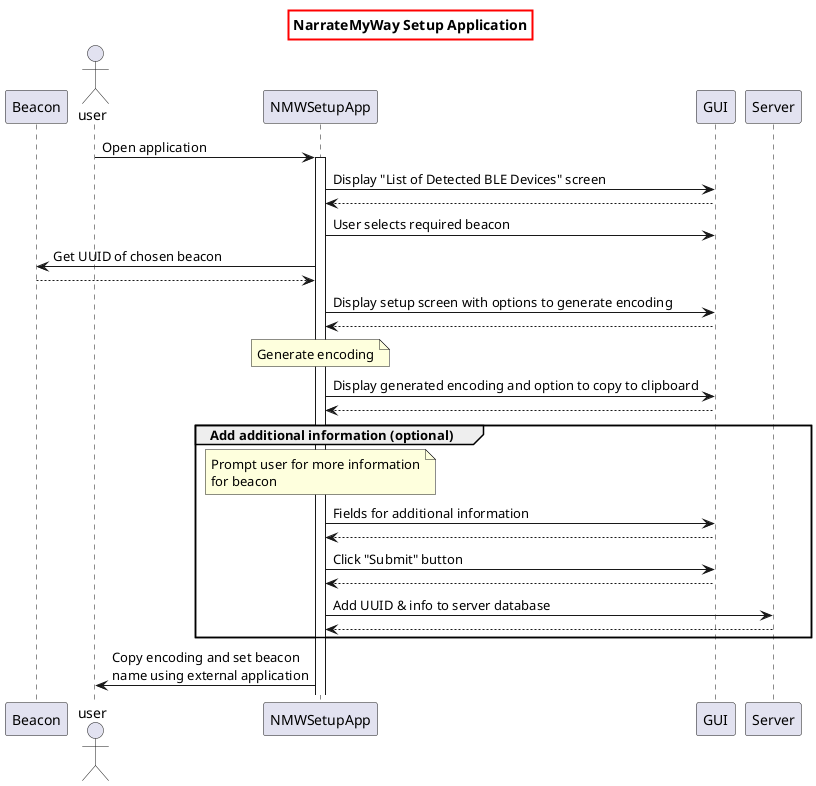 @startuml NMWSetup
skinparam titleBorderThickness 2
skinparam titleBorderColor red
skinparam titleFontStyle bold

title NarrateMyWay Setup Application

participant Beacon
actor user
participant NMWSetupApp
participant GUI

user->NMWSetupApp : Open application
activate NMWSetupApp

NMWSetupApp -> GUI : Display "List of Detected BLE Devices" screen
NMWSetupApp <-- GUI

NMWSetupApp -> GUI : User selects required beacon

NMWSetupApp -> Beacon : Get UUID of chosen beacon
NMWSetupApp <-- Beacon

NMWSetupApp -> GUI : Display setup screen with options to generate encoding
NMWSetupApp <-- GUI


note over NMWSetupApp
    Generate encoding
end note

NMWSetupApp -> GUI : Display generated encoding and option to copy to clipboard
NMWSetupApp <-- GUI

group Add additional information (optional)
note over NMWSetupApp
    Prompt user for more information
    for beacon
end note

NMWSetupApp -> GUI : Fields for additional information
NMWSetupApp <-- GUI

NMWSetupApp -> GUI : Click "Submit" button
NMWSetupApp <-- GUI


NMWSetupApp -> Server : Add UUID & info to server database
NMWSetupApp <-- Server
end

NMWSetupApp -> user : Copy encoding and set beacon \nname using external application





@enduml